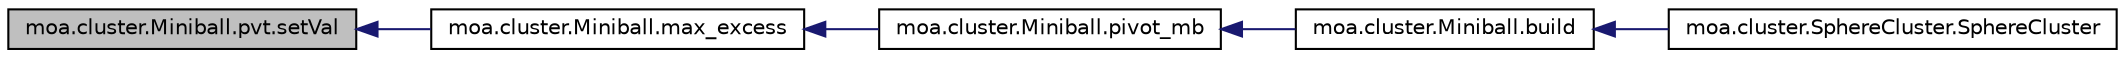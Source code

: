digraph G
{
  edge [fontname="Helvetica",fontsize="10",labelfontname="Helvetica",labelfontsize="10"];
  node [fontname="Helvetica",fontsize="10",shape=record];
  rankdir=LR;
  Node1 [label="moa.cluster.Miniball.pvt.setVal",height=0.2,width=0.4,color="black", fillcolor="grey75", style="filled" fontcolor="black"];
  Node1 -> Node2 [dir=back,color="midnightblue",fontsize="10",style="solid",fontname="Helvetica"];
  Node2 [label="moa.cluster.Miniball.max_excess",height=0.2,width=0.4,color="black", fillcolor="white", style="filled",URL="$classmoa_1_1cluster_1_1Miniball.html#a12f9cee4075591bcbd88e377c2c5d88f"];
  Node2 -> Node3 [dir=back,color="midnightblue",fontsize="10",style="solid",fontname="Helvetica"];
  Node3 [label="moa.cluster.Miniball.pivot_mb",height=0.2,width=0.4,color="black", fillcolor="white", style="filled",URL="$classmoa_1_1cluster_1_1Miniball.html#ac63e75cfc91104da508dbd5205ffd77d"];
  Node3 -> Node4 [dir=back,color="midnightblue",fontsize="10",style="solid",fontname="Helvetica"];
  Node4 [label="moa.cluster.Miniball.build",height=0.2,width=0.4,color="black", fillcolor="white", style="filled",URL="$classmoa_1_1cluster_1_1Miniball.html#ac7b74f6f245e62ab969022723db4d67c",tooltip="Recalculate Miniball parameter Center and Radius."];
  Node4 -> Node5 [dir=back,color="midnightblue",fontsize="10",style="solid",fontname="Helvetica"];
  Node5 [label="moa.cluster.SphereCluster.SphereCluster",height=0.2,width=0.4,color="black", fillcolor="white", style="filled",URL="$classmoa_1_1cluster_1_1SphereCluster.html#a7213770010e219ec39b739ca1e0a0127"];
}
